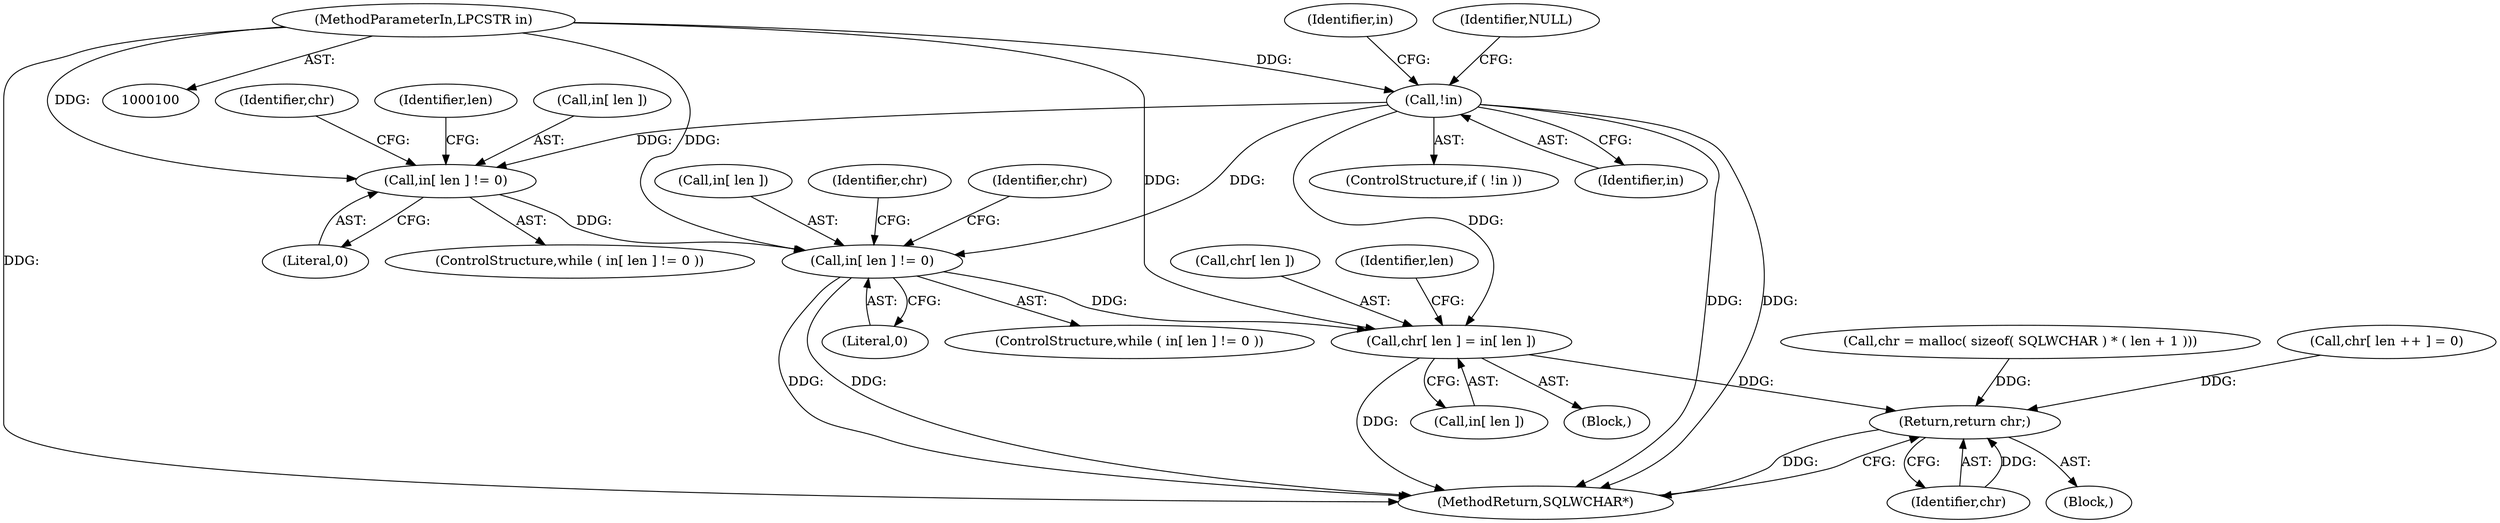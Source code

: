 digraph "0_unixODBC_45ef78e037f578b15fc58938a3a3251655e71d6f#diff-d52750c7ba4e594410438569d8e2963aL24_5@array" {
"1000136" [label="(Call,in[ len ] != 0)"];
"1000115" [label="(Call,in[ len ] != 0)"];
"1000109" [label="(Call,!in)"];
"1000101" [label="(MethodParameterIn,LPCSTR in)"];
"1000142" [label="(Call,chr[ len ] = in[ len ])"];
"1000157" [label="(Return,return chr;)"];
"1000116" [label="(Call,in[ len ])"];
"1000143" [label="(Call,chr[ len ])"];
"1000124" [label="(Identifier,chr)"];
"1000114" [label="(ControlStructure,while ( in[ len ] != 0 ))"];
"1000137" [label="(Call,in[ len ])"];
"1000150" [label="(Identifier,len)"];
"1000141" [label="(Block,)"];
"1000123" [label="(Call,chr = malloc( sizeof( SQLWCHAR ) * ( len + 1 )))"];
"1000115" [label="(Call,in[ len ] != 0)"];
"1000119" [label="(Literal,0)"];
"1000159" [label="(MethodReturn,SQLWCHAR*)"];
"1000140" [label="(Literal,0)"];
"1000142" [label="(Call,chr[ len ] = in[ len ])"];
"1000110" [label="(Identifier,in)"];
"1000157" [label="(Return,return chr;)"];
"1000108" [label="(ControlStructure,if ( !in ))"];
"1000144" [label="(Identifier,chr)"];
"1000117" [label="(Identifier,in)"];
"1000135" [label="(ControlStructure,while ( in[ len ] != 0 ))"];
"1000146" [label="(Call,in[ len ])"];
"1000101" [label="(MethodParameterIn,LPCSTR in)"];
"1000158" [label="(Identifier,chr)"];
"1000102" [label="(Block,)"];
"1000153" [label="(Identifier,chr)"];
"1000113" [label="(Identifier,NULL)"];
"1000109" [label="(Call,!in)"];
"1000122" [label="(Identifier,len)"];
"1000151" [label="(Call,chr[ len ++ ] = 0)"];
"1000136" [label="(Call,in[ len ] != 0)"];
"1000136" -> "1000135"  [label="AST: "];
"1000136" -> "1000140"  [label="CFG: "];
"1000137" -> "1000136"  [label="AST: "];
"1000140" -> "1000136"  [label="AST: "];
"1000144" -> "1000136"  [label="CFG: "];
"1000153" -> "1000136"  [label="CFG: "];
"1000136" -> "1000159"  [label="DDG: "];
"1000136" -> "1000159"  [label="DDG: "];
"1000115" -> "1000136"  [label="DDG: "];
"1000109" -> "1000136"  [label="DDG: "];
"1000101" -> "1000136"  [label="DDG: "];
"1000136" -> "1000142"  [label="DDG: "];
"1000115" -> "1000114"  [label="AST: "];
"1000115" -> "1000119"  [label="CFG: "];
"1000116" -> "1000115"  [label="AST: "];
"1000119" -> "1000115"  [label="AST: "];
"1000122" -> "1000115"  [label="CFG: "];
"1000124" -> "1000115"  [label="CFG: "];
"1000109" -> "1000115"  [label="DDG: "];
"1000101" -> "1000115"  [label="DDG: "];
"1000109" -> "1000108"  [label="AST: "];
"1000109" -> "1000110"  [label="CFG: "];
"1000110" -> "1000109"  [label="AST: "];
"1000113" -> "1000109"  [label="CFG: "];
"1000117" -> "1000109"  [label="CFG: "];
"1000109" -> "1000159"  [label="DDG: "];
"1000109" -> "1000159"  [label="DDG: "];
"1000101" -> "1000109"  [label="DDG: "];
"1000109" -> "1000142"  [label="DDG: "];
"1000101" -> "1000100"  [label="AST: "];
"1000101" -> "1000159"  [label="DDG: "];
"1000101" -> "1000142"  [label="DDG: "];
"1000142" -> "1000141"  [label="AST: "];
"1000142" -> "1000146"  [label="CFG: "];
"1000143" -> "1000142"  [label="AST: "];
"1000146" -> "1000142"  [label="AST: "];
"1000150" -> "1000142"  [label="CFG: "];
"1000142" -> "1000159"  [label="DDG: "];
"1000142" -> "1000157"  [label="DDG: "];
"1000157" -> "1000102"  [label="AST: "];
"1000157" -> "1000158"  [label="CFG: "];
"1000158" -> "1000157"  [label="AST: "];
"1000159" -> "1000157"  [label="CFG: "];
"1000157" -> "1000159"  [label="DDG: "];
"1000158" -> "1000157"  [label="DDG: "];
"1000151" -> "1000157"  [label="DDG: "];
"1000123" -> "1000157"  [label="DDG: "];
}
